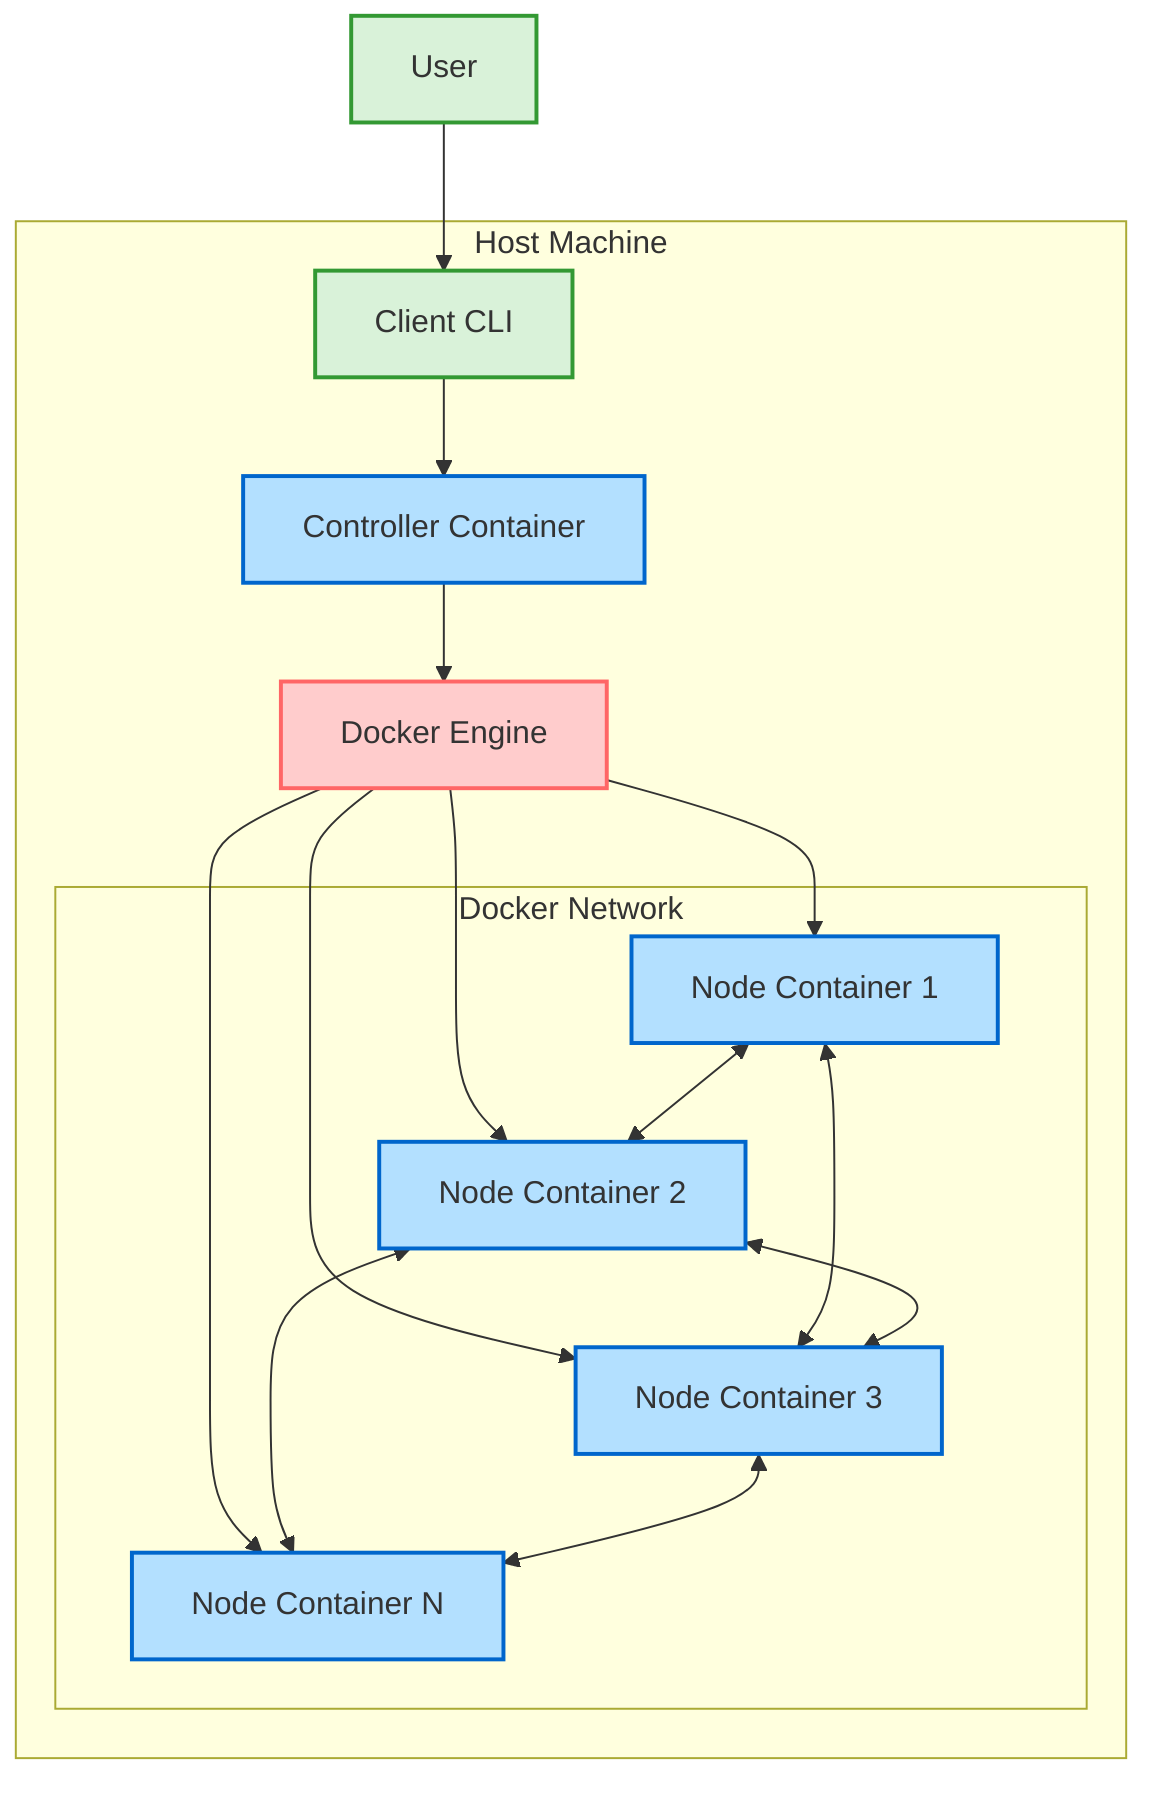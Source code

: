 graph TD
    subgraph "Host Machine"
        Client[Client CLI]
        DockerEngine[Docker Engine]
        Controller[Controller Container]
        
        subgraph "Docker Network"
            Node1[Node Container 1]
            Node2[Node Container 2]
            Node3[Node Container 3]
            NodeN[Node Container N]
        end
    end
    
    User[User] --> Client
    Client --> Controller
    Controller --> DockerEngine
    DockerEngine --> Node1
    DockerEngine --> Node2
    DockerEngine --> Node3
    DockerEngine --> NodeN
    
    Node1 <--> Node2
    Node1 <--> Node3
    Node2 <--> Node3
    Node2 <--> NodeN
    Node3 <--> NodeN
    
    classDef container fill:#b3e0ff,stroke:#0066cc,stroke-width:2px
    classDef engine fill:#ffcccc,stroke:#ff6666,stroke-width:2px
    classDef user fill:#d9f2d9,stroke:#339933,stroke-width:2px
    
    class Node1,Node2,Node3,NodeN,Controller container
    class DockerEngine engine
    class User,Client user